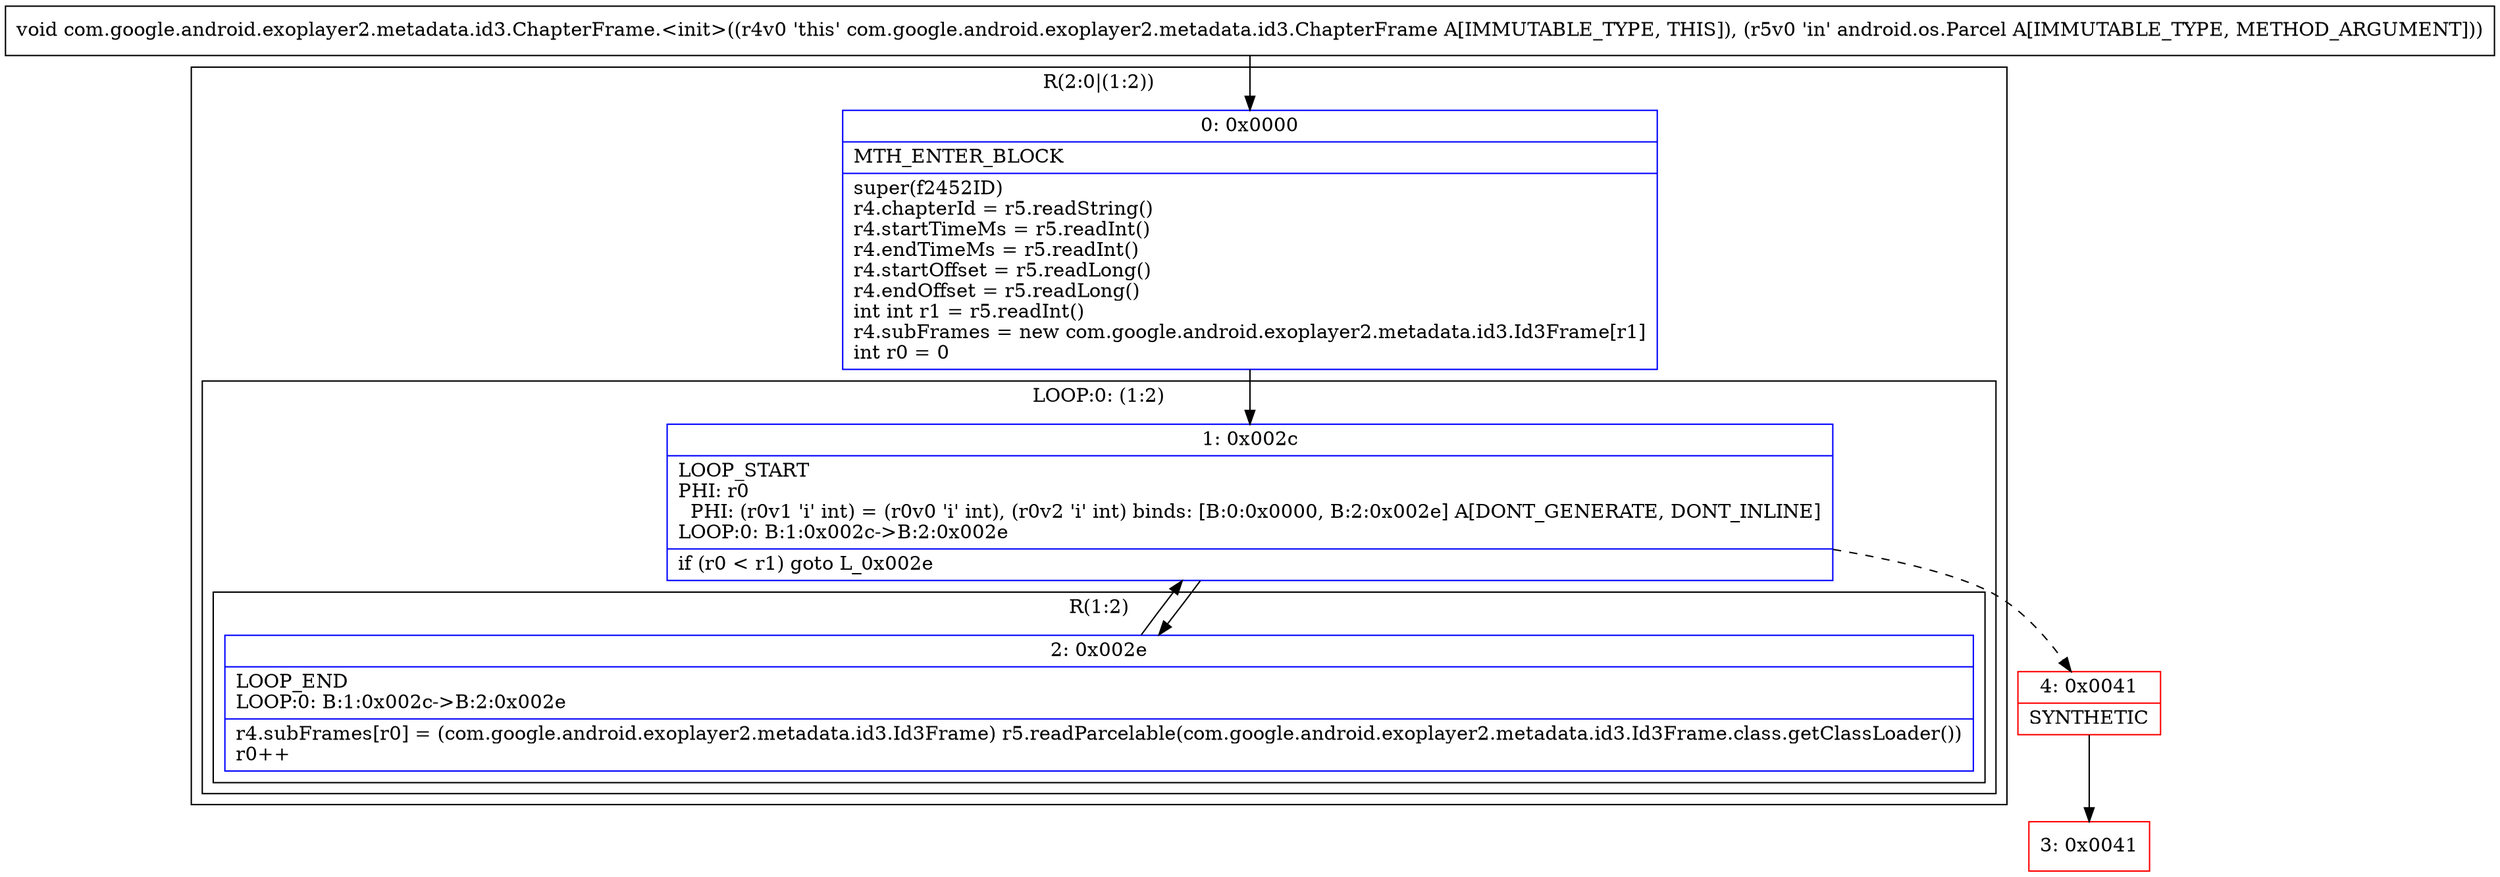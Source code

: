 digraph "CFG forcom.google.android.exoplayer2.metadata.id3.ChapterFrame.\<init\>(Landroid\/os\/Parcel;)V" {
subgraph cluster_Region_2003648821 {
label = "R(2:0|(1:2))";
node [shape=record,color=blue];
Node_0 [shape=record,label="{0\:\ 0x0000|MTH_ENTER_BLOCK\l|super(f2452ID)\lr4.chapterId = r5.readString()\lr4.startTimeMs = r5.readInt()\lr4.endTimeMs = r5.readInt()\lr4.startOffset = r5.readLong()\lr4.endOffset = r5.readLong()\lint int r1 = r5.readInt()\lr4.subFrames = new com.google.android.exoplayer2.metadata.id3.Id3Frame[r1]\lint r0 = 0\l}"];
subgraph cluster_LoopRegion_2077743931 {
label = "LOOP:0: (1:2)";
node [shape=record,color=blue];
Node_1 [shape=record,label="{1\:\ 0x002c|LOOP_START\lPHI: r0 \l  PHI: (r0v1 'i' int) = (r0v0 'i' int), (r0v2 'i' int) binds: [B:0:0x0000, B:2:0x002e] A[DONT_GENERATE, DONT_INLINE]\lLOOP:0: B:1:0x002c\-\>B:2:0x002e\l|if (r0 \< r1) goto L_0x002e\l}"];
subgraph cluster_Region_59293842 {
label = "R(1:2)";
node [shape=record,color=blue];
Node_2 [shape=record,label="{2\:\ 0x002e|LOOP_END\lLOOP:0: B:1:0x002c\-\>B:2:0x002e\l|r4.subFrames[r0] = (com.google.android.exoplayer2.metadata.id3.Id3Frame) r5.readParcelable(com.google.android.exoplayer2.metadata.id3.Id3Frame.class.getClassLoader())\lr0++\l}"];
}
}
}
Node_3 [shape=record,color=red,label="{3\:\ 0x0041}"];
Node_4 [shape=record,color=red,label="{4\:\ 0x0041|SYNTHETIC\l}"];
MethodNode[shape=record,label="{void com.google.android.exoplayer2.metadata.id3.ChapterFrame.\<init\>((r4v0 'this' com.google.android.exoplayer2.metadata.id3.ChapterFrame A[IMMUTABLE_TYPE, THIS]), (r5v0 'in' android.os.Parcel A[IMMUTABLE_TYPE, METHOD_ARGUMENT])) }"];
MethodNode -> Node_0;
Node_0 -> Node_1;
Node_1 -> Node_2;
Node_1 -> Node_4[style=dashed];
Node_2 -> Node_1;
Node_4 -> Node_3;
}

